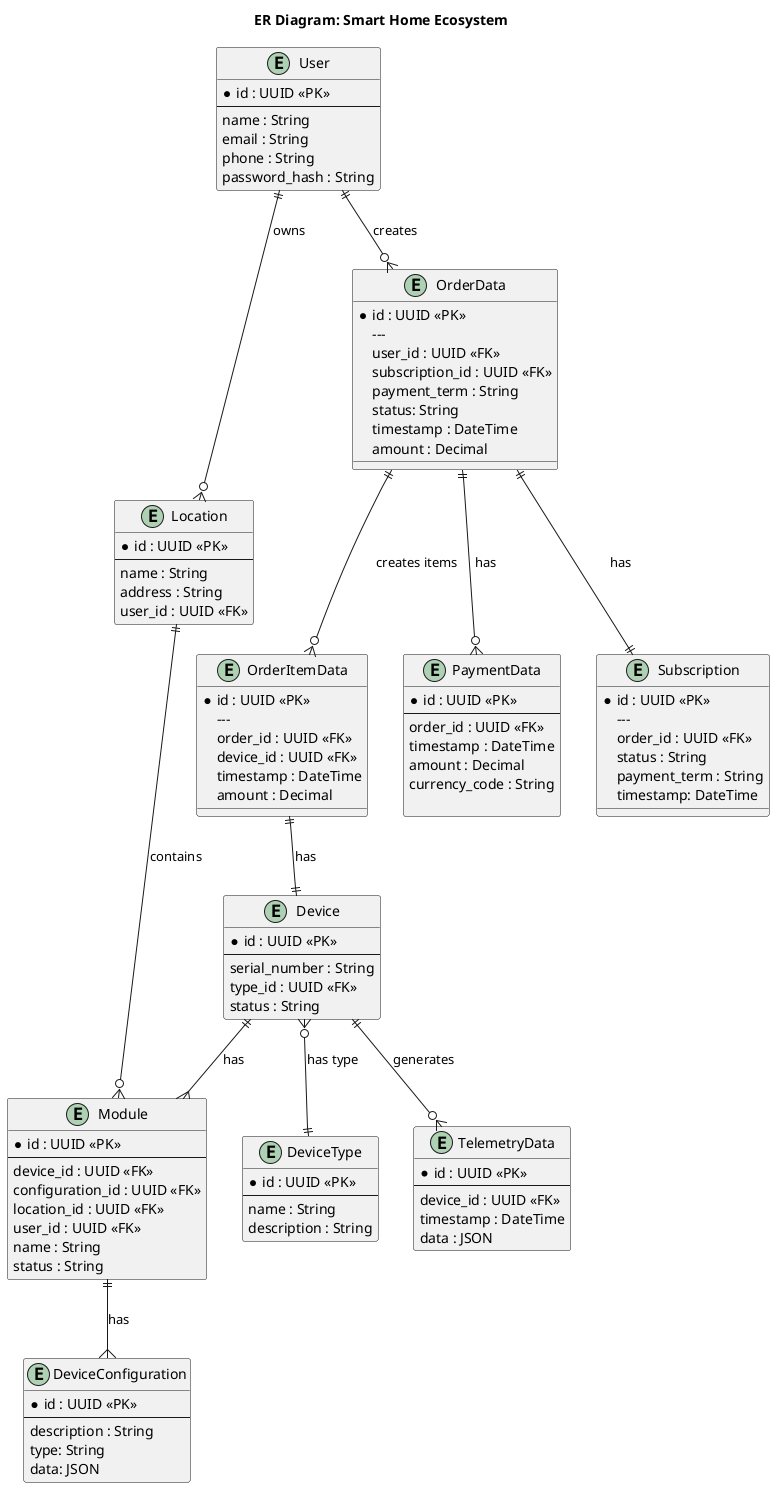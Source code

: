 @startuml
title ER Diagram: Smart Home Ecosystem

entity User {
    * id : UUID <<PK>>
    ---
    name : String
    email : String
    phone : String
    password_hash : String
}

entity Location {
    * id : UUID <<PK>>
    ---
    name : String
    address : String
    user_id : UUID <<FK>>
}

entity Device {
    * id : UUID <<PK>>
    ---
    serial_number : String
    type_id : UUID <<FK>>
    status : String
}

entity DeviceType {
    * id : UUID <<PK>>
    ---
    name : String
    description : String
}

entity Module {
    * id : UUID <<PK>>
    ---
    device_id : UUID <<FK>>
    configuration_id : UUID <<FK>>
    location_id : UUID <<FK>>
    user_id : UUID <<FK>>
    name : String
    status : String
}

entity TelemetryData {
    * id : UUID <<PK>>
    ---
    device_id : UUID <<FK>>
    timestamp : DateTime
    data : JSON
}

entity OrderData {

    * id : UUID <<PK>>
    ---
    user_id : UUID <<FK>>
    subscription_id : UUID <<FK>>
    payment_term : String
    status: String
    timestamp : DateTime
    amount : Decimal
}

entity OrderItemData {

    * id : UUID <<PK>>
    ---
    order_id : UUID <<FK>>
    device_id : UUID <<FK>>
    timestamp : DateTime
    amount : Decimal
}

entity PaymentData {
    * id : UUID <<PK>>
    ---
    order_id : UUID <<FK>>
    timestamp : DateTime
    amount : Decimal
    currency_code : String

}

entity Subscription {

    * id : UUID <<PK>>
    ---
    order_id : UUID <<FK>>
    status : String
    payment_term : String
    timestamp: DateTime    

}

entity DeviceConfiguration {
    * id : UUID <<PK>>
    ---
    description : String
    type: String
    data: JSON
}


' Связи
User ||--o{ Location : "owns"
User ||--o{ OrderData : "creates"
Location ||--o{ Module : "contains"
Device }o--|| DeviceType : "has type"
Device ||--o{ TelemetryData : "generates"
Device ||--{ Module : "has"

Module ||--{ DeviceConfiguration : "has"
OrderData ||--o{ OrderItemData : "creates items"
OrderData ||--o{ PaymentData : "has"
OrderData ||--|| Subscription : "has"

OrderItemData ||--|| Device : "has" 
@enduml
